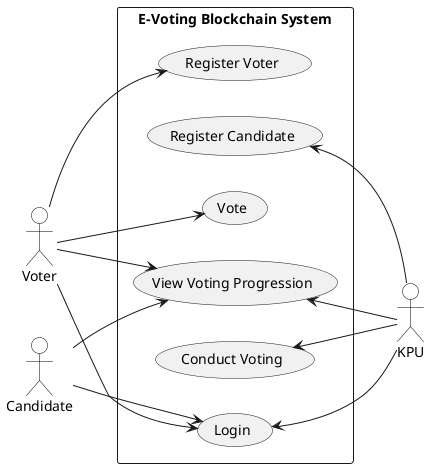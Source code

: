@startuml use case diagram

left to right direction
skinparam actor {
  BackgroundColor White
  BorderColor Black
}

actor Voter
actor Candidate
actor KPU

rectangle "E-Voting Blockchain System"{
usecase "Register Voter" as UC1
usecase "Register Candidate" as UC2
usecase "Login" as UC3
usecase "Vote" as UC4
usecase "Conduct Voting" as UC5
usecase "View Voting Progression" as UC6
}

Voter --> UC1
UC2 <-- KPU
Voter --> UC3
Candidate --> UC3
UC3 <-- KPU
Voter --> UC4
UC5 <-- KPU
Voter --> UC6
Candidate --> UC6
UC6 <-- KPU

@enduml